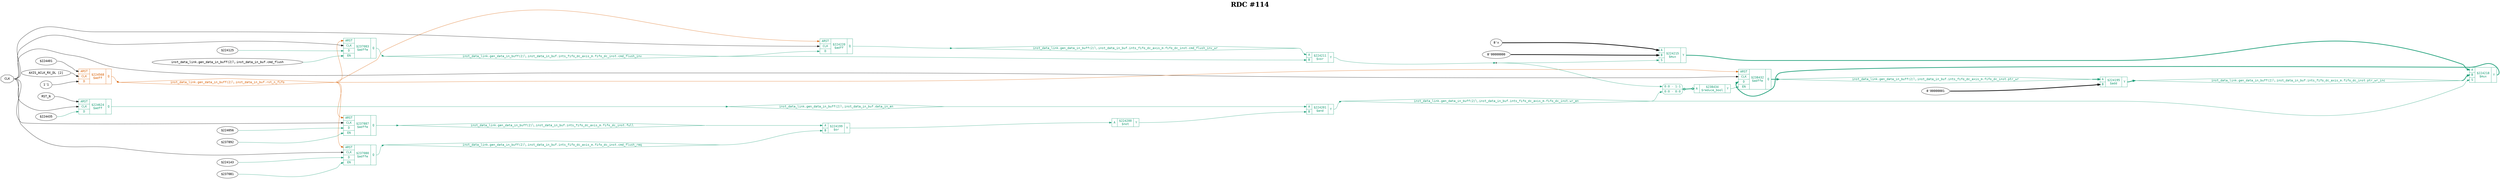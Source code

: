digraph "spacefibre_light_top" {
label=<<b>RDC #114</b>>;
labelloc="t"
fontsize="30"
node ["fontname"="Courier"]
edge ["fontname"="Courier"]
rankdir="LR";
remincross=true;
n7 [ shape=octagon, label="CLK", color="black", fontcolor="black", href="/src/ip_spacefibre_light_top/spacefibre_light_top.vhd#45" ];
n8 [ shape=diamond, label="inst_data_link.gen_data_in_buff(2)&#9586;.inst_data_in_buf.data_in_en", colorscheme="dark28", color="1", fontcolor="1", href="/src/module_data_link/data_in_buf.vhd#126" ];
n9 [ shape=diamond, label="inst_data_link.gen_data_in_buff(2)&#9586;.inst_data_in_buf.ints_fifo_dc_axis_m.fifo_dc_inst.cmd_flush_inv", colorscheme="dark28", color="1", fontcolor="1", href="/src/ip/fifo_dc/fifo_dc.vhd#112" ];
n10 [ shape=diamond, label="inst_data_link.gen_data_in_buff(2)&#9586;.inst_data_in_buf.ints_fifo_dc_axis_m.fifo_dc_inst.cmd_flush_inv_wr", colorscheme="dark28", color="1", fontcolor="1", href="/src/ip/fifo_dc/fifo_dc.vhd#113" ];
n11 [ shape=diamond, label="inst_data_link.gen_data_in_buff(2)&#9586;.inst_data_in_buf.ints_fifo_dc_axis_m.fifo_dc_inst.cmd_flush_req", colorscheme="dark28", color="1", fontcolor="1", href="/src/ip/fifo_dc/fifo_dc.vhd#111" ];
n12 [ shape=diamond, label="inst_data_link.gen_data_in_buff(2)&#9586;.inst_data_in_buf.ints_fifo_dc_axis_m.fifo_dc_inst.full", colorscheme="dark28", color="1", fontcolor="1", href="/src/ip/fifo_dc/fifo_dc.vhd#127" ];
n13 [ shape=diamond, label="inst_data_link.gen_data_in_buff(2)&#9586;.inst_data_in_buf.ints_fifo_dc_axis_m.fifo_dc_inst.ptr_wr", colorscheme="dark28", color="1", fontcolor="1", href="/src/ip/fifo_dc/fifo_dc.vhd#94" ];
n14 [ shape=diamond, label="inst_data_link.gen_data_in_buff(2)&#9586;.inst_data_in_buf.ints_fifo_dc_axis_m.fifo_dc_inst.ptr_wr_inc", colorscheme="dark28", color="1", fontcolor="1", href="/src/ip/fifo_dc/fifo_dc.vhd#95" ];
n15 [ shape=diamond, label="inst_data_link.gen_data_in_buff(2)&#9586;.inst_data_in_buf.ints_fifo_dc_axis_m.fifo_dc_inst.wr_en", colorscheme="dark28", color="1", fontcolor="1", href="/src/ip/fifo_dc/fifo_dc.vhd#123" ];
n16 [ shape=diamond, label="inst_data_link.gen_data_in_buff(2)&#9586;.inst_data_in_buf.rst_n_fifo", colorscheme="dark28", color="2", fontcolor="2", href="/src/module_data_link/data_in_buf.vhd#142" ];
{ rank="source"; n7;}
{ rank="sink";}
v0 [ label="$224143" ];
v1 [ label="$237081" ];
c21 [ shape=record, label="{{<p17> ARST|<p7> CLK|<p18> D|<p19> EN}|$237080\n$adffe|{<p20> Q}}", colorscheme="dark28", color="1", fontcolor="1" , href="/src/ip/fifo_dc/fifo_dc.vhd#440"  ];
v2 [ label="$224125" ];
v3 [ label="inst_data_link.gen_data_in_buff(2)&#9586;.inst_data_in_buf.cmd_flush" ];
c22 [ shape=record, label="{{<p17> ARST|<p7> CLK|<p18> D|<p19> EN}|$237083\n$adffe|{<p20> Q}}", colorscheme="dark28", color="1", fontcolor="1" , href="/src/ip/fifo_dc/fifo_dc.vhd#440"  ];
v4 [ label="$224056" ];
v5 [ label="$237892" ];
c23 [ shape=record, label="{{<p17> ARST|<p7> CLK|<p18> D|<p19> EN}|$237887\n$adffe|{<p20> Q}}", colorscheme="dark28", color="1", fontcolor="1" , href="/src/ip/fifo_dc/fifo_dc.vhd#256"  ];
c24 [ shape=record, label="{{<p17> ARST|<p7> CLK|<p18> D|<p19> EN}|$238432\n$adffe|{<p20> Q}}", colorscheme="dark28", color="1", fontcolor="1" , href="/src/ip/fifo_dc/fifo_dc.vhd#199"  ];
c27 [ shape=record, label="{{<p25> A}|$238434\n$reduce_bool|{<p26> Y}}", colorscheme="dark28", color="1", fontcolor="1" ];
x6 [ shape=record, style=rounded, label="<s1> 0:0 - 1:1 |<s0> 0:0 - 0:0 ", colorscheme="dark28", color="1", fontcolor="1" ];
x6:e -> c27:p25:w [arrowhead=odiamond, arrowtail=odiamond, dir=both, colorscheme="dark28", color="1", fontcolor="1", style="setlinewidth(3)", label=""];
v7 [ label="RST_N" ];
v8 [ label="$224435" ];
c28 [ shape=record, label="{{<p17> ARST|<p7> CLK|<p18> D}|$224624\n$adff|{<p20> Q}}", colorscheme="dark28", color="1", fontcolor="1" , href="/src/module_data_link/data_in_buf.vhd#225"  ];
v9 [ label="$224401" ];
v10 [ label="AXIS_ACLK_RX_DL [2]" ];
v11 [ label="1'1" ];
c29 [ shape=record, label="{{<p17> ARST|<p7> CLK|<p18> D}|$224568\n$adff|{<p20> Q}}", colorscheme="dark28", color="2", fontcolor="2" , href="/src/module_data_link/data_in_buf.vhd#194"  ];
v12 [ label="8'00000001" ];
c31 [ shape=record, label="{{<p25> A|<p30> B}|$224195\n$add|{<p26> Y}}", colorscheme="dark28", color="1", fontcolor="1" , href="/src/ip/fifo_dc/fifo_dc.vhd#170"  ];
c32 [ shape=record, label="{{<p17> ARST|<p7> CLK|<p18> D}|$224220\n$adff|{<p20> Q}}", colorscheme="dark28", color="1", fontcolor="1" , href="/src/ip/fifo_dc/fifo_dc.vhd#199"  ];
c33 [ shape=record, label="{{<p25> A|<p30> B}|$224199\n$or|{<p26> Y}}", colorscheme="dark28", color="1", fontcolor="1" , href="/src/ip/fifo_dc/fifo_dc.vhd#173"  ];
c34 [ shape=record, label="{{<p25> A}|$224200\n$not|{<p26> Y}}", colorscheme="dark28", color="1", fontcolor="1" , href="/src/ip/fifo_dc/fifo_dc.vhd#173"  ];
c35 [ shape=record, label="{{<p25> A|<p30> B}|$224201\n$and|{<p26> Y}}", colorscheme="dark28", color="1", fontcolor="1" , href="/src/ip/fifo_dc/fifo_dc.vhd#173"  ];
c36 [ shape=record, label="{{<p25> A|<p30> B}|$224211\n$xor|{<p26> Y}}", colorscheme="dark28", color="1", fontcolor="1" , href="/src/ip/fifo_dc/fifo_dc.vhd#205"  ];
v13 [ label="8'x" ];
v14 [ label="8'00000000" ];
c38 [ shape=record, label="{{<p25> A|<p30> B|<p37> S}|$224215\n$mux|{<p26> Y}}", colorscheme="dark28", color="1", fontcolor="1" , href="/src/ip/fifo_dc/fifo_dc.vhd#205"  ];
c39 [ shape=record, label="{{<p25> A|<p30> B|<p37> S}|$224218\n$mux|{<p26> Y}}", colorscheme="dark28", color="1", fontcolor="1" , href="/src/ip/fifo_dc/fifo_dc.vhd#209"  ];
c27:p26:e -> c24:p19:w [colorscheme="dark28", color="1", fontcolor="1", label=""];
c32:p20:e -> n10:w [colorscheme="dark28", color="1", fontcolor="1", label=""];
n10:e -> c36:p25:w [colorscheme="dark28", color="1", fontcolor="1", label=""];
c21:p20:e -> n11:w [colorscheme="dark28", color="1", fontcolor="1", label=""];
n11:e -> c33:p30:w [colorscheme="dark28", color="1", fontcolor="1", label=""];
c23:p20:e -> n12:w [colorscheme="dark28", color="1", fontcolor="1", label=""];
n12:e -> c33:p25:w [colorscheme="dark28", color="1", fontcolor="1", label=""];
c24:p20:e -> n13:w [colorscheme="dark28", color="1", fontcolor="1", style="setlinewidth(3)", label=""];
n13:e -> c31:p25:w [colorscheme="dark28", color="1", fontcolor="1", style="setlinewidth(3)", label=""];
c31:p26:e -> n14:w [colorscheme="dark28", color="1", fontcolor="1", style="setlinewidth(3)", label=""];
n14:e -> c39:p30:w [colorscheme="dark28", color="1", fontcolor="1", style="setlinewidth(3)", label=""];
c35:p26:e -> n15:w [colorscheme="dark28", color="1", fontcolor="1", label=""];
n15:e -> c39:p37:w [colorscheme="dark28", color="1", fontcolor="1", label=""];
n15:e -> x6:s0:w [colorscheme="dark28", color="1", fontcolor="1", label=""];
c29:p20:e -> n16:w [colorscheme="dark28", color="2", fontcolor="2", label=""];
n16:e -> c21:p17:w [colorscheme="dark28", color="2", fontcolor="2", label=""];
n16:e -> c22:p17:w [colorscheme="dark28", color="2", fontcolor="2", label=""];
n16:e -> c23:p17:w [colorscheme="dark28", color="2", fontcolor="2", label=""];
n16:e -> c24:p17:w [colorscheme="dark28", color="2", fontcolor="2", label=""];
n16:e -> c32:p17:w [colorscheme="dark28", color="2", fontcolor="2", label=""];
n2 [ shape=point ];
c36:p26:e -> n2:w [colorscheme="dark28", color="1", fontcolor="1", label=""];
n2:e -> c38:p37:w [colorscheme="dark28", color="1", fontcolor="1", label=""];
n2:e -> x6:s1:w [colorscheme="dark28", color="1", fontcolor="1", label=""];
c38:p26:e -> c39:p25:w [colorscheme="dark28", color="1", fontcolor="1", style="setlinewidth(3)", label=""];
c39:p26:e -> c24:p18:w [colorscheme="dark28", color="1", fontcolor="1", style="setlinewidth(3)", label=""];
c33:p26:e -> c34:p25:w [colorscheme="dark28", color="1", fontcolor="1", label=""];
c34:p26:e -> c35:p30:w [colorscheme="dark28", color="1", fontcolor="1", label=""];
n7:e -> c21:p7:w [color="black", fontcolor="black", label=""];
n7:e -> c22:p7:w [color="black", fontcolor="black", label=""];
n7:e -> c23:p7:w [color="black", fontcolor="black", label=""];
n7:e -> c24:p7:w [color="black", fontcolor="black", label=""];
n7:e -> c28:p7:w [color="black", fontcolor="black", label=""];
n7:e -> c32:p7:w [color="black", fontcolor="black", label=""];
c28:p20:e -> n8:w [colorscheme="dark28", color="1", fontcolor="1", label=""];
n8:e -> c35:p25:w [colorscheme="dark28", color="1", fontcolor="1", label=""];
c22:p20:e -> n9:w [colorscheme="dark28", color="1", fontcolor="1", label=""];
n9:e -> c32:p18:w [colorscheme="dark28", color="1", fontcolor="1", label=""];
n9:e -> c36:p30:w [colorscheme="dark28", color="1", fontcolor="1", label=""];
v0:e -> c21:p18:w [colorscheme="dark28", color="1", fontcolor="1", label=""];
v1:e -> c21:p19:w [colorscheme="dark28", color="1", fontcolor="1", label=""];
v10:e -> c29:p7:w [color="black", fontcolor="black", label=""];
v11:e -> c29:p18:w [color="black", fontcolor="black", label=""];
v12:e -> c31:p30:w [color="black", fontcolor="black", style="setlinewidth(3)", label=""];
v13:e -> c38:p25:w [color="black", fontcolor="black", style="setlinewidth(3)", label=""];
v14:e -> c38:p30:w [color="black", fontcolor="black", style="setlinewidth(3)", label=""];
v2:e -> c22:p18:w [colorscheme="dark28", color="1", fontcolor="1", label=""];
v3:e -> c22:p19:w [colorscheme="dark28", color="1", fontcolor="1", label=""];
v4:e -> c23:p18:w [colorscheme="dark28", color="1", fontcolor="1", label=""];
v5:e -> c23:p19:w [colorscheme="dark28", color="1", fontcolor="1", label=""];
v7:e -> c28:p17:w [color="black", fontcolor="black", label=""];
v8:e -> c28:p18:w [colorscheme="dark28", color="1", fontcolor="1", label=""];
v9:e -> c29:p17:w [color="black", fontcolor="black", label=""];
}
